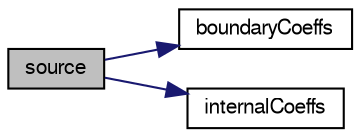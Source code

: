 digraph "source"
{
  bgcolor="transparent";
  edge [fontname="FreeSans",fontsize="10",labelfontname="FreeSans",labelfontsize="10"];
  node [fontname="FreeSans",fontsize="10",shape=record];
  rankdir="LR";
  Node1910 [label="source",height=0.2,width=0.4,color="black", fillcolor="grey75", style="filled", fontcolor="black"];
  Node1910 -> Node1911 [color="midnightblue",fontsize="10",style="solid",fontname="FreeSans"];
  Node1911 [label="boundaryCoeffs",height=0.2,width=0.4,color="black",URL="$a22358.html#a7afb1e50a188e5984f79504d63486d71",tooltip="fvBoundary scalar field containing pseudo-matrix coeffs "];
  Node1910 -> Node1912 [color="midnightblue",fontsize="10",style="solid",fontname="FreeSans"];
  Node1912 [label="internalCoeffs",height=0.2,width=0.4,color="black",URL="$a22358.html#a70f63c0b305ac3c1b02423e6e5d28115",tooltip="fvBoundary scalar field containing pseudo-matrix coeffs "];
}
